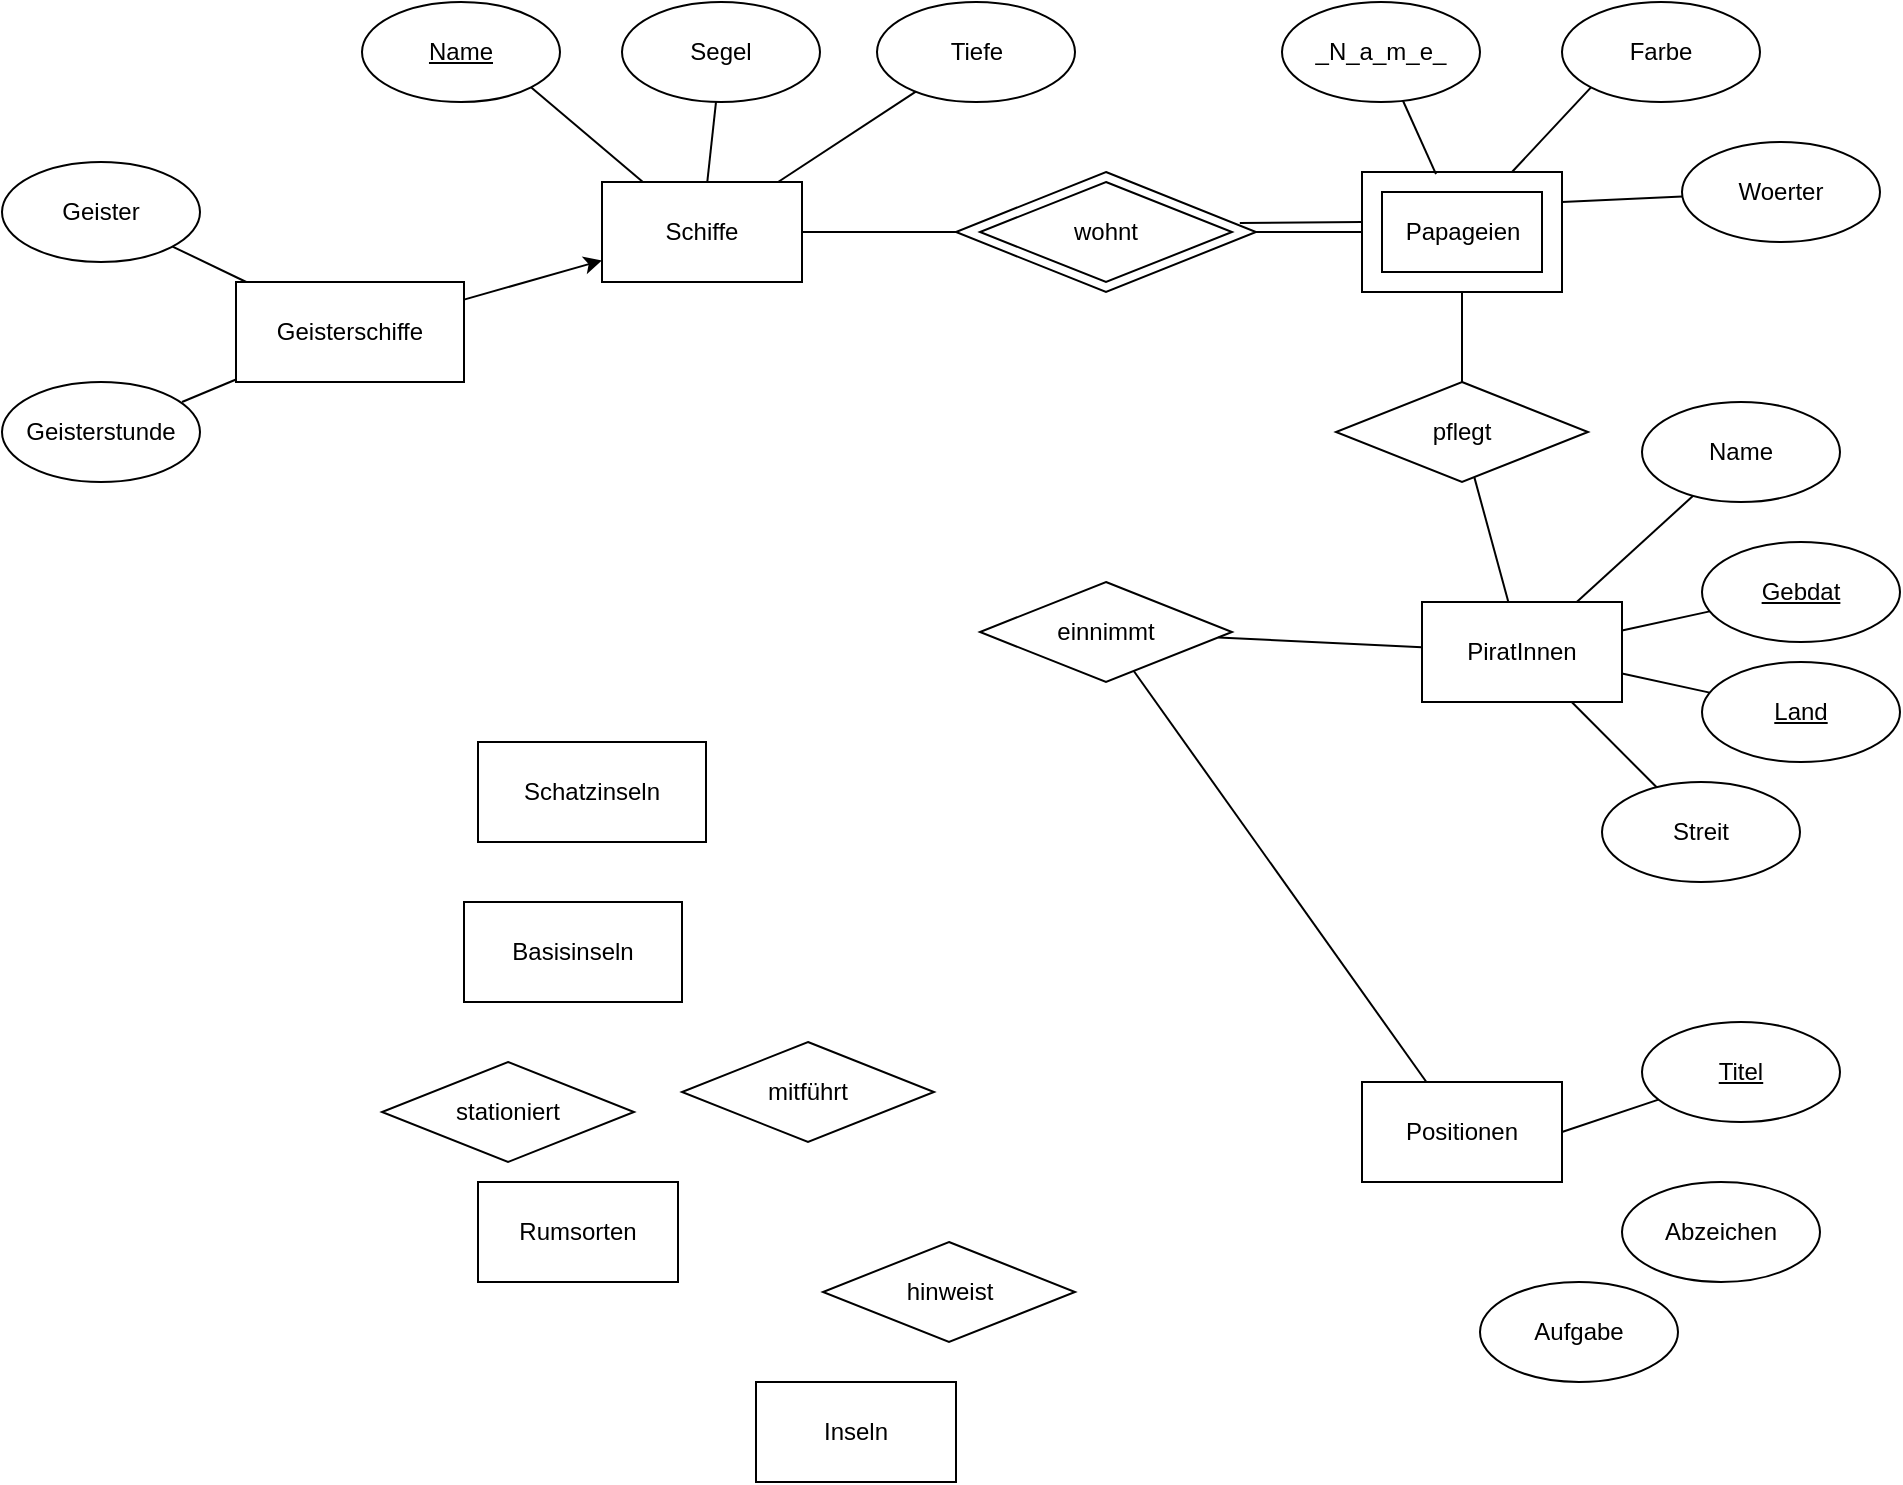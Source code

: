 <mxfile version="20.5.3" type="github">
  <diagram id="C5RBs43oDa-KdzZeNtuy" name="Page-1">
    <mxGraphModel dx="1540" dy="1933" grid="1" gridSize="10" guides="1" tooltips="1" connect="1" arrows="1" fold="1" page="1" pageScale="1" pageWidth="827" pageHeight="1169" math="0" shadow="0">
      <root>
        <mxCell id="WIyWlLk6GJQsqaUBKTNV-0" />
        <mxCell id="WIyWlLk6GJQsqaUBKTNV-1" parent="WIyWlLk6GJQsqaUBKTNV-0" />
        <mxCell id="UyaqefDPUZYXlSPB02nK-0" value="pflegt" style="rhombus;whiteSpace=wrap;html=1;fontSize=12;" vertex="1" parent="WIyWlLk6GJQsqaUBKTNV-1">
          <mxGeometry x="517" y="100" width="126" height="50" as="geometry" />
        </mxCell>
        <mxCell id="UyaqefDPUZYXlSPB02nK-1" value="einnimmt" style="rhombus;whiteSpace=wrap;html=1;fontSize=12;" vertex="1" parent="WIyWlLk6GJQsqaUBKTNV-1">
          <mxGeometry x="339" y="200" width="126" height="50" as="geometry" />
        </mxCell>
        <mxCell id="UyaqefDPUZYXlSPB02nK-2" value="hinweist" style="rhombus;whiteSpace=wrap;html=1;fontSize=12;" vertex="1" parent="WIyWlLk6GJQsqaUBKTNV-1">
          <mxGeometry x="260.5" y="530" width="126" height="50" as="geometry" />
        </mxCell>
        <mxCell id="UyaqefDPUZYXlSPB02nK-3" value="mitführt" style="rhombus;whiteSpace=wrap;html=1;fontSize=12;" vertex="1" parent="WIyWlLk6GJQsqaUBKTNV-1">
          <mxGeometry x="190" y="430" width="126" height="50" as="geometry" />
        </mxCell>
        <mxCell id="UyaqefDPUZYXlSPB02nK-5" value="stationiert" style="rhombus;whiteSpace=wrap;html=1;fontSize=12;" vertex="1" parent="WIyWlLk6GJQsqaUBKTNV-1">
          <mxGeometry x="40" y="440" width="126" height="50" as="geometry" />
        </mxCell>
        <mxCell id="UyaqefDPUZYXlSPB02nK-6" value="Schiffe" style="rounded=0;whiteSpace=wrap;html=1;" vertex="1" parent="WIyWlLk6GJQsqaUBKTNV-1">
          <mxGeometry x="150" width="100" height="50" as="geometry" />
        </mxCell>
        <mxCell id="UyaqefDPUZYXlSPB02nK-8" value="PiratInnen" style="rounded=0;whiteSpace=wrap;html=1;" vertex="1" parent="WIyWlLk6GJQsqaUBKTNV-1">
          <mxGeometry x="560" y="210" width="100" height="50" as="geometry" />
        </mxCell>
        <mxCell id="UyaqefDPUZYXlSPB02nK-9" value="Rumsorten" style="rounded=0;whiteSpace=wrap;html=1;" vertex="1" parent="WIyWlLk6GJQsqaUBKTNV-1">
          <mxGeometry x="88" y="500" width="100" height="50" as="geometry" />
        </mxCell>
        <mxCell id="UyaqefDPUZYXlSPB02nK-10" value="Inseln" style="rounded=0;whiteSpace=wrap;html=1;" vertex="1" parent="WIyWlLk6GJQsqaUBKTNV-1">
          <mxGeometry x="227" y="600" width="100" height="50" as="geometry" />
        </mxCell>
        <mxCell id="UyaqefDPUZYXlSPB02nK-11" value="Geisterschiffe" style="rounded=0;whiteSpace=wrap;html=1;" vertex="1" parent="WIyWlLk6GJQsqaUBKTNV-1">
          <mxGeometry x="-33" y="50" width="114" height="50" as="geometry" />
        </mxCell>
        <mxCell id="UyaqefDPUZYXlSPB02nK-12" value="Schatzinseln" style="rounded=0;whiteSpace=wrap;html=1;" vertex="1" parent="WIyWlLk6GJQsqaUBKTNV-1">
          <mxGeometry x="88" y="280" width="114" height="50" as="geometry" />
        </mxCell>
        <mxCell id="UyaqefDPUZYXlSPB02nK-13" value="Basisinseln" style="rounded=0;whiteSpace=wrap;html=1;" vertex="1" parent="WIyWlLk6GJQsqaUBKTNV-1">
          <mxGeometry x="81" y="360" width="109" height="50" as="geometry" />
        </mxCell>
        <mxCell id="UyaqefDPUZYXlSPB02nK-14" value="Positionen" style="rounded=0;whiteSpace=wrap;html=1;" vertex="1" parent="WIyWlLk6GJQsqaUBKTNV-1">
          <mxGeometry x="530" y="450" width="100" height="50" as="geometry" />
        </mxCell>
        <mxCell id="UyaqefDPUZYXlSPB02nK-16" value="Name" style="ellipse;whiteSpace=wrap;html=1;fontStyle=4" vertex="1" parent="WIyWlLk6GJQsqaUBKTNV-1">
          <mxGeometry x="30" y="-90" width="99" height="50" as="geometry" />
        </mxCell>
        <mxCell id="UyaqefDPUZYXlSPB02nK-17" value="Segel" style="ellipse;whiteSpace=wrap;html=1;" vertex="1" parent="WIyWlLk6GJQsqaUBKTNV-1">
          <mxGeometry x="160" y="-90" width="99" height="50" as="geometry" />
        </mxCell>
        <mxCell id="UyaqefDPUZYXlSPB02nK-18" value="Tiefe" style="ellipse;whiteSpace=wrap;html=1;" vertex="1" parent="WIyWlLk6GJQsqaUBKTNV-1">
          <mxGeometry x="287.5" y="-90" width="99" height="50" as="geometry" />
        </mxCell>
        <mxCell id="UyaqefDPUZYXlSPB02nK-19" value="Geister" style="ellipse;whiteSpace=wrap;html=1;" vertex="1" parent="WIyWlLk6GJQsqaUBKTNV-1">
          <mxGeometry x="-150" y="-10" width="99" height="50" as="geometry" />
        </mxCell>
        <mxCell id="UyaqefDPUZYXlSPB02nK-20" value="Geisterstunde" style="ellipse;whiteSpace=wrap;html=1;" vertex="1" parent="WIyWlLk6GJQsqaUBKTNV-1">
          <mxGeometry x="-150" y="100" width="99" height="50" as="geometry" />
        </mxCell>
        <mxCell id="UyaqefDPUZYXlSPB02nK-21" value="" style="endArrow=none;html=1;rounded=0;" edge="1" parent="WIyWlLk6GJQsqaUBKTNV-1" source="UyaqefDPUZYXlSPB02nK-19" target="UyaqefDPUZYXlSPB02nK-11">
          <mxGeometry width="50" height="50" relative="1" as="geometry">
            <mxPoint x="110" y="320" as="sourcePoint" />
            <mxPoint x="160" y="270" as="targetPoint" />
          </mxGeometry>
        </mxCell>
        <mxCell id="UyaqefDPUZYXlSPB02nK-22" value="" style="endArrow=none;html=1;rounded=0;" edge="1" parent="WIyWlLk6GJQsqaUBKTNV-1" source="UyaqefDPUZYXlSPB02nK-11">
          <mxGeometry width="50" height="50" relative="1" as="geometry">
            <mxPoint x="-110" y="160" as="sourcePoint" />
            <mxPoint x="-60" y="110" as="targetPoint" />
          </mxGeometry>
        </mxCell>
        <mxCell id="UyaqefDPUZYXlSPB02nK-23" value="" style="endArrow=none;html=1;rounded=0;exitX=1;exitY=1;exitDx=0;exitDy=0;" edge="1" parent="WIyWlLk6GJQsqaUBKTNV-1" source="UyaqefDPUZYXlSPB02nK-16" target="UyaqefDPUZYXlSPB02nK-6">
          <mxGeometry width="50" height="50" relative="1" as="geometry">
            <mxPoint x="170" y="90" as="sourcePoint" />
            <mxPoint x="220" y="40" as="targetPoint" />
          </mxGeometry>
        </mxCell>
        <mxCell id="UyaqefDPUZYXlSPB02nK-24" value="" style="endArrow=none;html=1;rounded=0;" edge="1" parent="WIyWlLk6GJQsqaUBKTNV-1" source="UyaqefDPUZYXlSPB02nK-17" target="UyaqefDPUZYXlSPB02nK-6">
          <mxGeometry width="50" height="50" relative="1" as="geometry">
            <mxPoint x="124.324" y="-37.233" as="sourcePoint" />
            <mxPoint x="180.347" y="10" as="targetPoint" />
          </mxGeometry>
        </mxCell>
        <mxCell id="UyaqefDPUZYXlSPB02nK-25" value="" style="endArrow=none;html=1;rounded=0;" edge="1" parent="WIyWlLk6GJQsqaUBKTNV-1" source="UyaqefDPUZYXlSPB02nK-18" target="UyaqefDPUZYXlSPB02nK-6">
          <mxGeometry width="50" height="50" relative="1" as="geometry">
            <mxPoint x="217.195" y="-30.027" as="sourcePoint" />
            <mxPoint x="212.639" y="10" as="targetPoint" />
          </mxGeometry>
        </mxCell>
        <mxCell id="UyaqefDPUZYXlSPB02nK-26" value="" style="endArrow=classic;html=1;rounded=0;" edge="1" parent="WIyWlLk6GJQsqaUBKTNV-1" source="UyaqefDPUZYXlSPB02nK-11" target="UyaqefDPUZYXlSPB02nK-6">
          <mxGeometry width="50" height="50" relative="1" as="geometry">
            <mxPoint x="170" y="220" as="sourcePoint" />
            <mxPoint x="220" y="170" as="targetPoint" />
          </mxGeometry>
        </mxCell>
        <mxCell id="UyaqefDPUZYXlSPB02nK-27" value="_N_a_m_e_" style="ellipse;whiteSpace=wrap;html=1;fontStyle=0" vertex="1" parent="WIyWlLk6GJQsqaUBKTNV-1">
          <mxGeometry x="490" y="-90" width="99" height="50" as="geometry" />
        </mxCell>
        <mxCell id="UyaqefDPUZYXlSPB02nK-28" value="Farbe" style="ellipse;whiteSpace=wrap;html=1;" vertex="1" parent="WIyWlLk6GJQsqaUBKTNV-1">
          <mxGeometry x="630" y="-90" width="99" height="50" as="geometry" />
        </mxCell>
        <mxCell id="UyaqefDPUZYXlSPB02nK-29" value="Woerter" style="ellipse;whiteSpace=wrap;html=1;" vertex="1" parent="WIyWlLk6GJQsqaUBKTNV-1">
          <mxGeometry x="690" y="-20" width="99" height="50" as="geometry" />
        </mxCell>
        <mxCell id="UyaqefDPUZYXlSPB02nK-31" value="" style="verticalLabelPosition=bottom;verticalAlign=top;html=1;shape=mxgraph.basic.frame;dx=10;whiteSpace=wrap;" vertex="1" parent="WIyWlLk6GJQsqaUBKTNV-1">
          <mxGeometry x="530" y="-5" width="100" height="60" as="geometry" />
        </mxCell>
        <mxCell id="UyaqefDPUZYXlSPB02nK-33" value="Papageien" style="text;html=1;align=center;verticalAlign=middle;resizable=0;points=[];autosize=1;strokeColor=none;fillColor=none;" vertex="1" parent="WIyWlLk6GJQsqaUBKTNV-1">
          <mxGeometry x="540" y="10" width="80" height="30" as="geometry" />
        </mxCell>
        <mxCell id="UyaqefDPUZYXlSPB02nK-36" value="" style="rhombus;whiteSpace=wrap;html=1;fontSize=12;" vertex="1" parent="WIyWlLk6GJQsqaUBKTNV-1">
          <mxGeometry x="327" y="-5" width="150" height="60" as="geometry" />
        </mxCell>
        <mxCell id="oxAXRhUPU-nRe5CdtGqO-5" value="wohnt" style="rhombus;whiteSpace=wrap;html=1;fontSize=12;" parent="WIyWlLk6GJQsqaUBKTNV-1" vertex="1">
          <mxGeometry x="339" width="126" height="50" as="geometry" />
        </mxCell>
        <mxCell id="UyaqefDPUZYXlSPB02nK-38" value="" style="endArrow=none;html=1;rounded=0;exitX=0.946;exitY=0.426;exitDx=0;exitDy=0;exitPerimeter=0;" edge="1" parent="WIyWlLk6GJQsqaUBKTNV-1" source="UyaqefDPUZYXlSPB02nK-36">
          <mxGeometry width="50" height="50" relative="1" as="geometry">
            <mxPoint x="390" y="180" as="sourcePoint" />
            <mxPoint x="530" y="20" as="targetPoint" />
          </mxGeometry>
        </mxCell>
        <mxCell id="UyaqefDPUZYXlSPB02nK-39" value="" style="endArrow=none;html=1;rounded=0;entryX=0;entryY=0.5;entryDx=0;entryDy=0;entryPerimeter=0;exitX=1;exitY=0.5;exitDx=0;exitDy=0;" edge="1" parent="WIyWlLk6GJQsqaUBKTNV-1" source="UyaqefDPUZYXlSPB02nK-36" target="UyaqefDPUZYXlSPB02nK-31">
          <mxGeometry width="50" height="50" relative="1" as="geometry">
            <mxPoint x="380" y="180" as="sourcePoint" />
            <mxPoint x="430" y="130" as="targetPoint" />
          </mxGeometry>
        </mxCell>
        <mxCell id="UyaqefDPUZYXlSPB02nK-40" value="" style="endArrow=none;html=1;rounded=0;entryX=0;entryY=0.5;entryDx=0;entryDy=0;" edge="1" parent="WIyWlLk6GJQsqaUBKTNV-1" source="UyaqefDPUZYXlSPB02nK-6" target="UyaqefDPUZYXlSPB02nK-36">
          <mxGeometry width="50" height="50" relative="1" as="geometry">
            <mxPoint x="260" y="210" as="sourcePoint" />
            <mxPoint x="310" y="160" as="targetPoint" />
          </mxGeometry>
        </mxCell>
        <mxCell id="UyaqefDPUZYXlSPB02nK-41" value="" style="endArrow=none;html=1;rounded=0;entryX=0.37;entryY=0.017;entryDx=0;entryDy=0;entryPerimeter=0;" edge="1" parent="WIyWlLk6GJQsqaUBKTNV-1" source="UyaqefDPUZYXlSPB02nK-27" target="UyaqefDPUZYXlSPB02nK-31">
          <mxGeometry width="50" height="50" relative="1" as="geometry">
            <mxPoint x="390" y="230" as="sourcePoint" />
            <mxPoint x="440" y="180" as="targetPoint" />
          </mxGeometry>
        </mxCell>
        <mxCell id="UyaqefDPUZYXlSPB02nK-42" value="" style="endArrow=none;html=1;rounded=0;entryX=0;entryY=0;entryDx=75;entryDy=0;entryPerimeter=0;exitX=0;exitY=1;exitDx=0;exitDy=0;" edge="1" parent="WIyWlLk6GJQsqaUBKTNV-1" source="UyaqefDPUZYXlSPB02nK-28" target="UyaqefDPUZYXlSPB02nK-31">
          <mxGeometry width="50" height="50" relative="1" as="geometry">
            <mxPoint x="560.299" y="-30.602" as="sourcePoint" />
            <mxPoint x="577" y="6.02" as="targetPoint" />
          </mxGeometry>
        </mxCell>
        <mxCell id="UyaqefDPUZYXlSPB02nK-43" value="" style="endArrow=none;html=1;rounded=0;entryX=0;entryY=0;entryDx=100;entryDy=15;entryPerimeter=0;" edge="1" parent="WIyWlLk6GJQsqaUBKTNV-1" source="UyaqefDPUZYXlSPB02nK-29" target="UyaqefDPUZYXlSPB02nK-31">
          <mxGeometry width="50" height="50" relative="1" as="geometry">
            <mxPoint x="654.676" y="-37.233" as="sourcePoint" />
            <mxPoint x="615" y="5" as="targetPoint" />
          </mxGeometry>
        </mxCell>
        <mxCell id="UyaqefDPUZYXlSPB02nK-44" value="Name" style="ellipse;whiteSpace=wrap;html=1;" vertex="1" parent="WIyWlLk6GJQsqaUBKTNV-1">
          <mxGeometry x="670" y="110" width="99" height="50" as="geometry" />
        </mxCell>
        <mxCell id="UyaqefDPUZYXlSPB02nK-45" value="&lt;u&gt;Gebdat&lt;/u&gt;" style="ellipse;whiteSpace=wrap;html=1;" vertex="1" parent="WIyWlLk6GJQsqaUBKTNV-1">
          <mxGeometry x="700" y="180" width="99" height="50" as="geometry" />
        </mxCell>
        <mxCell id="UyaqefDPUZYXlSPB02nK-46" value="Land" style="ellipse;whiteSpace=wrap;html=1;fontStyle=4" vertex="1" parent="WIyWlLk6GJQsqaUBKTNV-1">
          <mxGeometry x="700" y="240" width="99" height="50" as="geometry" />
        </mxCell>
        <mxCell id="UyaqefDPUZYXlSPB02nK-47" value="Streit" style="ellipse;whiteSpace=wrap;html=1;" vertex="1" parent="WIyWlLk6GJQsqaUBKTNV-1">
          <mxGeometry x="650" y="300" width="99" height="50" as="geometry" />
        </mxCell>
        <mxCell id="UyaqefDPUZYXlSPB02nK-48" value="" style="endArrow=none;html=1;rounded=0;" edge="1" parent="WIyWlLk6GJQsqaUBKTNV-1" source="UyaqefDPUZYXlSPB02nK-47" target="UyaqefDPUZYXlSPB02nK-8">
          <mxGeometry width="50" height="50" relative="1" as="geometry">
            <mxPoint x="500" y="370" as="sourcePoint" />
            <mxPoint x="550" y="320" as="targetPoint" />
          </mxGeometry>
        </mxCell>
        <mxCell id="UyaqefDPUZYXlSPB02nK-49" value="" style="endArrow=none;html=1;rounded=0;" edge="1" parent="WIyWlLk6GJQsqaUBKTNV-1" source="UyaqefDPUZYXlSPB02nK-46" target="UyaqefDPUZYXlSPB02nK-8">
          <mxGeometry width="50" height="50" relative="1" as="geometry">
            <mxPoint x="681.345" y="314.438" as="sourcePoint" />
            <mxPoint x="620" y="270" as="targetPoint" />
          </mxGeometry>
        </mxCell>
        <mxCell id="UyaqefDPUZYXlSPB02nK-50" value="" style="endArrow=none;html=1;rounded=0;" edge="1" parent="WIyWlLk6GJQsqaUBKTNV-1" source="UyaqefDPUZYXlSPB02nK-45" target="UyaqefDPUZYXlSPB02nK-8">
          <mxGeometry width="50" height="50" relative="1" as="geometry">
            <mxPoint x="713.906" y="265.266" as="sourcePoint" />
            <mxPoint x="670" y="255.753" as="targetPoint" />
          </mxGeometry>
        </mxCell>
        <mxCell id="UyaqefDPUZYXlSPB02nK-51" value="" style="endArrow=none;html=1;rounded=0;" edge="1" parent="WIyWlLk6GJQsqaUBKTNV-1" source="UyaqefDPUZYXlSPB02nK-44" target="UyaqefDPUZYXlSPB02nK-8">
          <mxGeometry width="50" height="50" relative="1" as="geometry">
            <mxPoint x="713.906" y="224.734" as="sourcePoint" />
            <mxPoint x="670" y="234.247" as="targetPoint" />
          </mxGeometry>
        </mxCell>
        <mxCell id="UyaqefDPUZYXlSPB02nK-52" value="" style="endArrow=none;html=1;rounded=0;" edge="1" parent="WIyWlLk6GJQsqaUBKTNV-1" source="UyaqefDPUZYXlSPB02nK-0" target="UyaqefDPUZYXlSPB02nK-8">
          <mxGeometry width="50" height="50" relative="1" as="geometry">
            <mxPoint x="500" y="370" as="sourcePoint" />
            <mxPoint x="550" y="320" as="targetPoint" />
          </mxGeometry>
        </mxCell>
        <mxCell id="UyaqefDPUZYXlSPB02nK-53" value="" style="endArrow=none;html=1;rounded=0;entryX=0.5;entryY=1;entryDx=0;entryDy=0;entryPerimeter=0;" edge="1" parent="WIyWlLk6GJQsqaUBKTNV-1" source="UyaqefDPUZYXlSPB02nK-0" target="UyaqefDPUZYXlSPB02nK-31">
          <mxGeometry width="50" height="50" relative="1" as="geometry">
            <mxPoint x="596.152" y="157.559" as="sourcePoint" />
            <mxPoint x="613.182" y="220" as="targetPoint" />
          </mxGeometry>
        </mxCell>
        <mxCell id="UyaqefDPUZYXlSPB02nK-54" value="Titel" style="ellipse;whiteSpace=wrap;html=1;fontStyle=4" vertex="1" parent="WIyWlLk6GJQsqaUBKTNV-1">
          <mxGeometry x="670" y="420" width="99" height="50" as="geometry" />
        </mxCell>
        <mxCell id="UyaqefDPUZYXlSPB02nK-55" value="Abzeichen" style="ellipse;whiteSpace=wrap;html=1;" vertex="1" parent="WIyWlLk6GJQsqaUBKTNV-1">
          <mxGeometry x="660" y="500" width="99" height="50" as="geometry" />
        </mxCell>
        <mxCell id="UyaqefDPUZYXlSPB02nK-56" value="Aufgabe" style="ellipse;whiteSpace=wrap;html=1;" vertex="1" parent="WIyWlLk6GJQsqaUBKTNV-1">
          <mxGeometry x="589" y="550" width="99" height="50" as="geometry" />
        </mxCell>
        <mxCell id="UyaqefDPUZYXlSPB02nK-59" value="" style="endArrow=none;html=1;rounded=0;" edge="1" parent="WIyWlLk6GJQsqaUBKTNV-1" source="UyaqefDPUZYXlSPB02nK-14" target="UyaqefDPUZYXlSPB02nK-1">
          <mxGeometry width="50" height="50" relative="1" as="geometry">
            <mxPoint x="460" y="430" as="sourcePoint" />
            <mxPoint x="510" y="380" as="targetPoint" />
          </mxGeometry>
        </mxCell>
        <mxCell id="UyaqefDPUZYXlSPB02nK-60" value="" style="endArrow=none;html=1;rounded=0;" edge="1" parent="WIyWlLk6GJQsqaUBKTNV-1" source="UyaqefDPUZYXlSPB02nK-8" target="UyaqefDPUZYXlSPB02nK-1">
          <mxGeometry width="50" height="50" relative="1" as="geometry">
            <mxPoint x="603" y="470" as="sourcePoint" />
            <mxPoint x="603" y="410" as="targetPoint" />
          </mxGeometry>
        </mxCell>
        <mxCell id="UyaqefDPUZYXlSPB02nK-61" value="" style="endArrow=none;html=1;rounded=0;exitX=1;exitY=0.5;exitDx=0;exitDy=0;" edge="1" parent="WIyWlLk6GJQsqaUBKTNV-1" source="UyaqefDPUZYXlSPB02nK-14" target="UyaqefDPUZYXlSPB02nK-54">
          <mxGeometry width="50" height="50" relative="1" as="geometry">
            <mxPoint x="380" y="380" as="sourcePoint" />
            <mxPoint x="430" y="330" as="targetPoint" />
          </mxGeometry>
        </mxCell>
      </root>
    </mxGraphModel>
  </diagram>
</mxfile>
